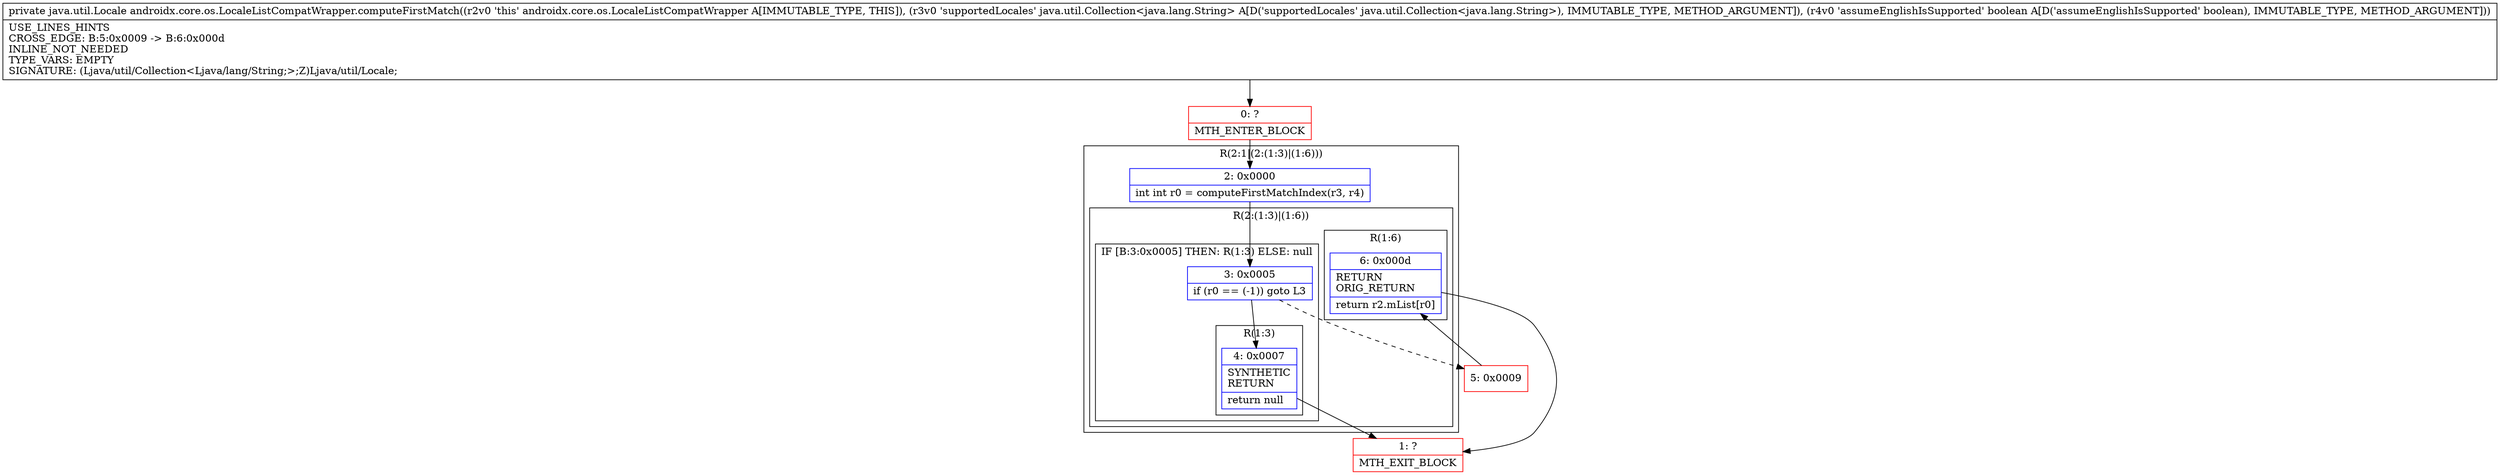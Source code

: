 digraph "CFG forandroidx.core.os.LocaleListCompatWrapper.computeFirstMatch(Ljava\/util\/Collection;Z)Ljava\/util\/Locale;" {
subgraph cluster_Region_277765542 {
label = "R(2:1|(2:(1:3)|(1:6)))";
node [shape=record,color=blue];
Node_2 [shape=record,label="{2\:\ 0x0000|int int r0 = computeFirstMatchIndex(r3, r4)\l}"];
subgraph cluster_Region_1926789101 {
label = "R(2:(1:3)|(1:6))";
node [shape=record,color=blue];
subgraph cluster_IfRegion_471850035 {
label = "IF [B:3:0x0005] THEN: R(1:3) ELSE: null";
node [shape=record,color=blue];
Node_3 [shape=record,label="{3\:\ 0x0005|if (r0 == (\-1)) goto L3\l}"];
subgraph cluster_Region_1354679751 {
label = "R(1:3)";
node [shape=record,color=blue];
Node_4 [shape=record,label="{4\:\ 0x0007|SYNTHETIC\lRETURN\l|return null\l}"];
}
}
subgraph cluster_Region_1169516621 {
label = "R(1:6)";
node [shape=record,color=blue];
Node_6 [shape=record,label="{6\:\ 0x000d|RETURN\lORIG_RETURN\l|return r2.mList[r0]\l}"];
}
}
}
Node_0 [shape=record,color=red,label="{0\:\ ?|MTH_ENTER_BLOCK\l}"];
Node_1 [shape=record,color=red,label="{1\:\ ?|MTH_EXIT_BLOCK\l}"];
Node_5 [shape=record,color=red,label="{5\:\ 0x0009}"];
MethodNode[shape=record,label="{private java.util.Locale androidx.core.os.LocaleListCompatWrapper.computeFirstMatch((r2v0 'this' androidx.core.os.LocaleListCompatWrapper A[IMMUTABLE_TYPE, THIS]), (r3v0 'supportedLocales' java.util.Collection\<java.lang.String\> A[D('supportedLocales' java.util.Collection\<java.lang.String\>), IMMUTABLE_TYPE, METHOD_ARGUMENT]), (r4v0 'assumeEnglishIsSupported' boolean A[D('assumeEnglishIsSupported' boolean), IMMUTABLE_TYPE, METHOD_ARGUMENT]))  | USE_LINES_HINTS\lCROSS_EDGE: B:5:0x0009 \-\> B:6:0x000d\lINLINE_NOT_NEEDED\lTYPE_VARS: EMPTY\lSIGNATURE: (Ljava\/util\/Collection\<Ljava\/lang\/String;\>;Z)Ljava\/util\/Locale;\l}"];
MethodNode -> Node_0;Node_2 -> Node_3;
Node_3 -> Node_4;
Node_3 -> Node_5[style=dashed];
Node_4 -> Node_1;
Node_6 -> Node_1;
Node_0 -> Node_2;
Node_5 -> Node_6;
}

